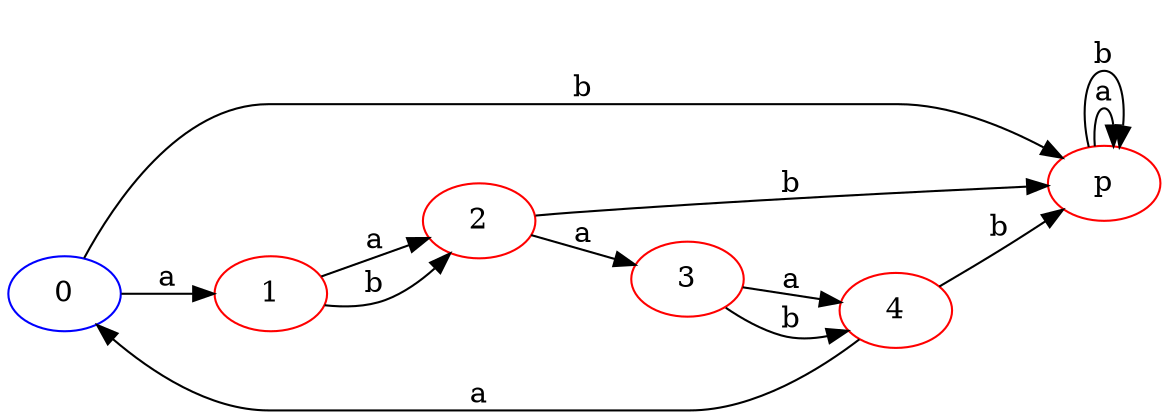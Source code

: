 digraph {
	rankdir=LR
	p [color=red]
	p -> p [label=a]
	p -> p [label=b]
	0 [color=blue]
	0 -> 1 [label=a]
	0 -> p [label=b]
	4 [color=red]
	4 -> 0 [label=a]
	4 -> p [label=b]
	3 [color=red]
	3 -> 4 [label=a]
	3 -> 4 [label=b]
	2 [color=red]
	2 -> 3 [label=a]
	2 -> p [label=b]
	1 [color=red]
	1 -> 2 [label=a]
	1 -> 2 [label=b]
}
